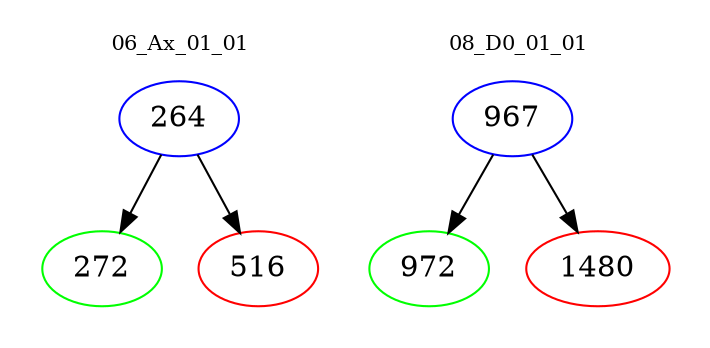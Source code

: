digraph{
subgraph cluster_0 {
color = white
label = "06_Ax_01_01";
fontsize=10;
T0_264 [label="264", color="blue"]
T0_264 -> T0_272 [color="black"]
T0_272 [label="272", color="green"]
T0_264 -> T0_516 [color="black"]
T0_516 [label="516", color="red"]
}
subgraph cluster_1 {
color = white
label = "08_D0_01_01";
fontsize=10;
T1_967 [label="967", color="blue"]
T1_967 -> T1_972 [color="black"]
T1_972 [label="972", color="green"]
T1_967 -> T1_1480 [color="black"]
T1_1480 [label="1480", color="red"]
}
}
